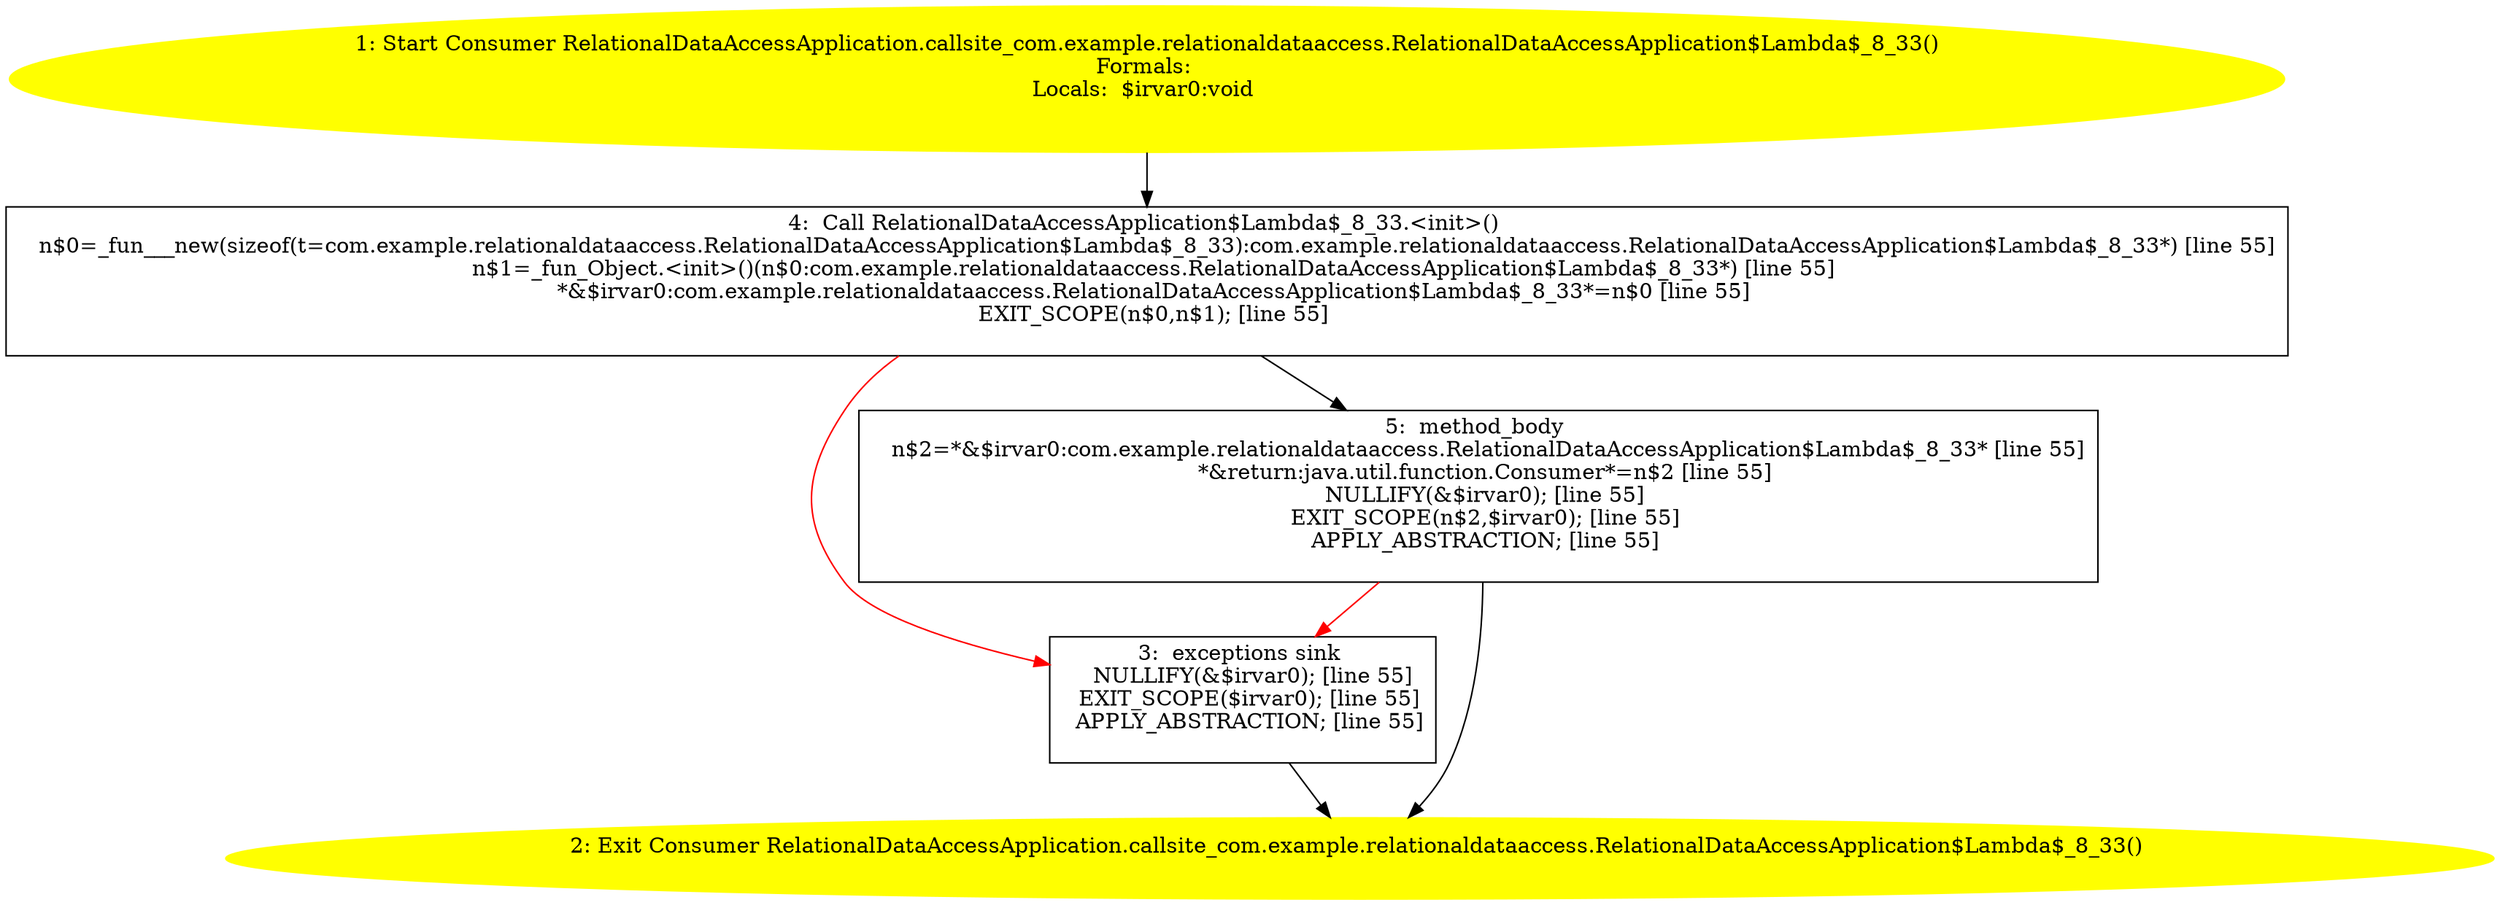 /* @generated */
digraph cfg {
"com.example.relationaldataaccess.RelationalDataAccessApplication.callsite_com.example.relationaldata.1f5257052240aefed55e36e59042c684_1" [label="1: Start Consumer RelationalDataAccessApplication.callsite_com.example.relationaldataaccess.RelationalDataAccessApplication$Lambda$_8_33()\nFormals: \nLocals:  $irvar0:void \n  " color=yellow style=filled]
	

	 "com.example.relationaldataaccess.RelationalDataAccessApplication.callsite_com.example.relationaldata.1f5257052240aefed55e36e59042c684_1" -> "com.example.relationaldataaccess.RelationalDataAccessApplication.callsite_com.example.relationaldata.1f5257052240aefed55e36e59042c684_4" ;
"com.example.relationaldataaccess.RelationalDataAccessApplication.callsite_com.example.relationaldata.1f5257052240aefed55e36e59042c684_2" [label="2: Exit Consumer RelationalDataAccessApplication.callsite_com.example.relationaldataaccess.RelationalDataAccessApplication$Lambda$_8_33() \n  " color=yellow style=filled]
	

"com.example.relationaldataaccess.RelationalDataAccessApplication.callsite_com.example.relationaldata.1f5257052240aefed55e36e59042c684_3" [label="3:  exceptions sink \n   NULLIFY(&$irvar0); [line 55]\n  EXIT_SCOPE($irvar0); [line 55]\n  APPLY_ABSTRACTION; [line 55]\n " shape="box"]
	

	 "com.example.relationaldataaccess.RelationalDataAccessApplication.callsite_com.example.relationaldata.1f5257052240aefed55e36e59042c684_3" -> "com.example.relationaldataaccess.RelationalDataAccessApplication.callsite_com.example.relationaldata.1f5257052240aefed55e36e59042c684_2" ;
"com.example.relationaldataaccess.RelationalDataAccessApplication.callsite_com.example.relationaldata.1f5257052240aefed55e36e59042c684_4" [label="4:  Call RelationalDataAccessApplication$Lambda$_8_33.<init>() \n   n$0=_fun___new(sizeof(t=com.example.relationaldataaccess.RelationalDataAccessApplication$Lambda$_8_33):com.example.relationaldataaccess.RelationalDataAccessApplication$Lambda$_8_33*) [line 55]\n  n$1=_fun_Object.<init>()(n$0:com.example.relationaldataaccess.RelationalDataAccessApplication$Lambda$_8_33*) [line 55]\n  *&$irvar0:com.example.relationaldataaccess.RelationalDataAccessApplication$Lambda$_8_33*=n$0 [line 55]\n  EXIT_SCOPE(n$0,n$1); [line 55]\n " shape="box"]
	

	 "com.example.relationaldataaccess.RelationalDataAccessApplication.callsite_com.example.relationaldata.1f5257052240aefed55e36e59042c684_4" -> "com.example.relationaldataaccess.RelationalDataAccessApplication.callsite_com.example.relationaldata.1f5257052240aefed55e36e59042c684_5" ;
	 "com.example.relationaldataaccess.RelationalDataAccessApplication.callsite_com.example.relationaldata.1f5257052240aefed55e36e59042c684_4" -> "com.example.relationaldataaccess.RelationalDataAccessApplication.callsite_com.example.relationaldata.1f5257052240aefed55e36e59042c684_3" [color="red" ];
"com.example.relationaldataaccess.RelationalDataAccessApplication.callsite_com.example.relationaldata.1f5257052240aefed55e36e59042c684_5" [label="5:  method_body \n   n$2=*&$irvar0:com.example.relationaldataaccess.RelationalDataAccessApplication$Lambda$_8_33* [line 55]\n  *&return:java.util.function.Consumer*=n$2 [line 55]\n  NULLIFY(&$irvar0); [line 55]\n  EXIT_SCOPE(n$2,$irvar0); [line 55]\n  APPLY_ABSTRACTION; [line 55]\n " shape="box"]
	

	 "com.example.relationaldataaccess.RelationalDataAccessApplication.callsite_com.example.relationaldata.1f5257052240aefed55e36e59042c684_5" -> "com.example.relationaldataaccess.RelationalDataAccessApplication.callsite_com.example.relationaldata.1f5257052240aefed55e36e59042c684_2" ;
	 "com.example.relationaldataaccess.RelationalDataAccessApplication.callsite_com.example.relationaldata.1f5257052240aefed55e36e59042c684_5" -> "com.example.relationaldataaccess.RelationalDataAccessApplication.callsite_com.example.relationaldata.1f5257052240aefed55e36e59042c684_3" [color="red" ];
}
